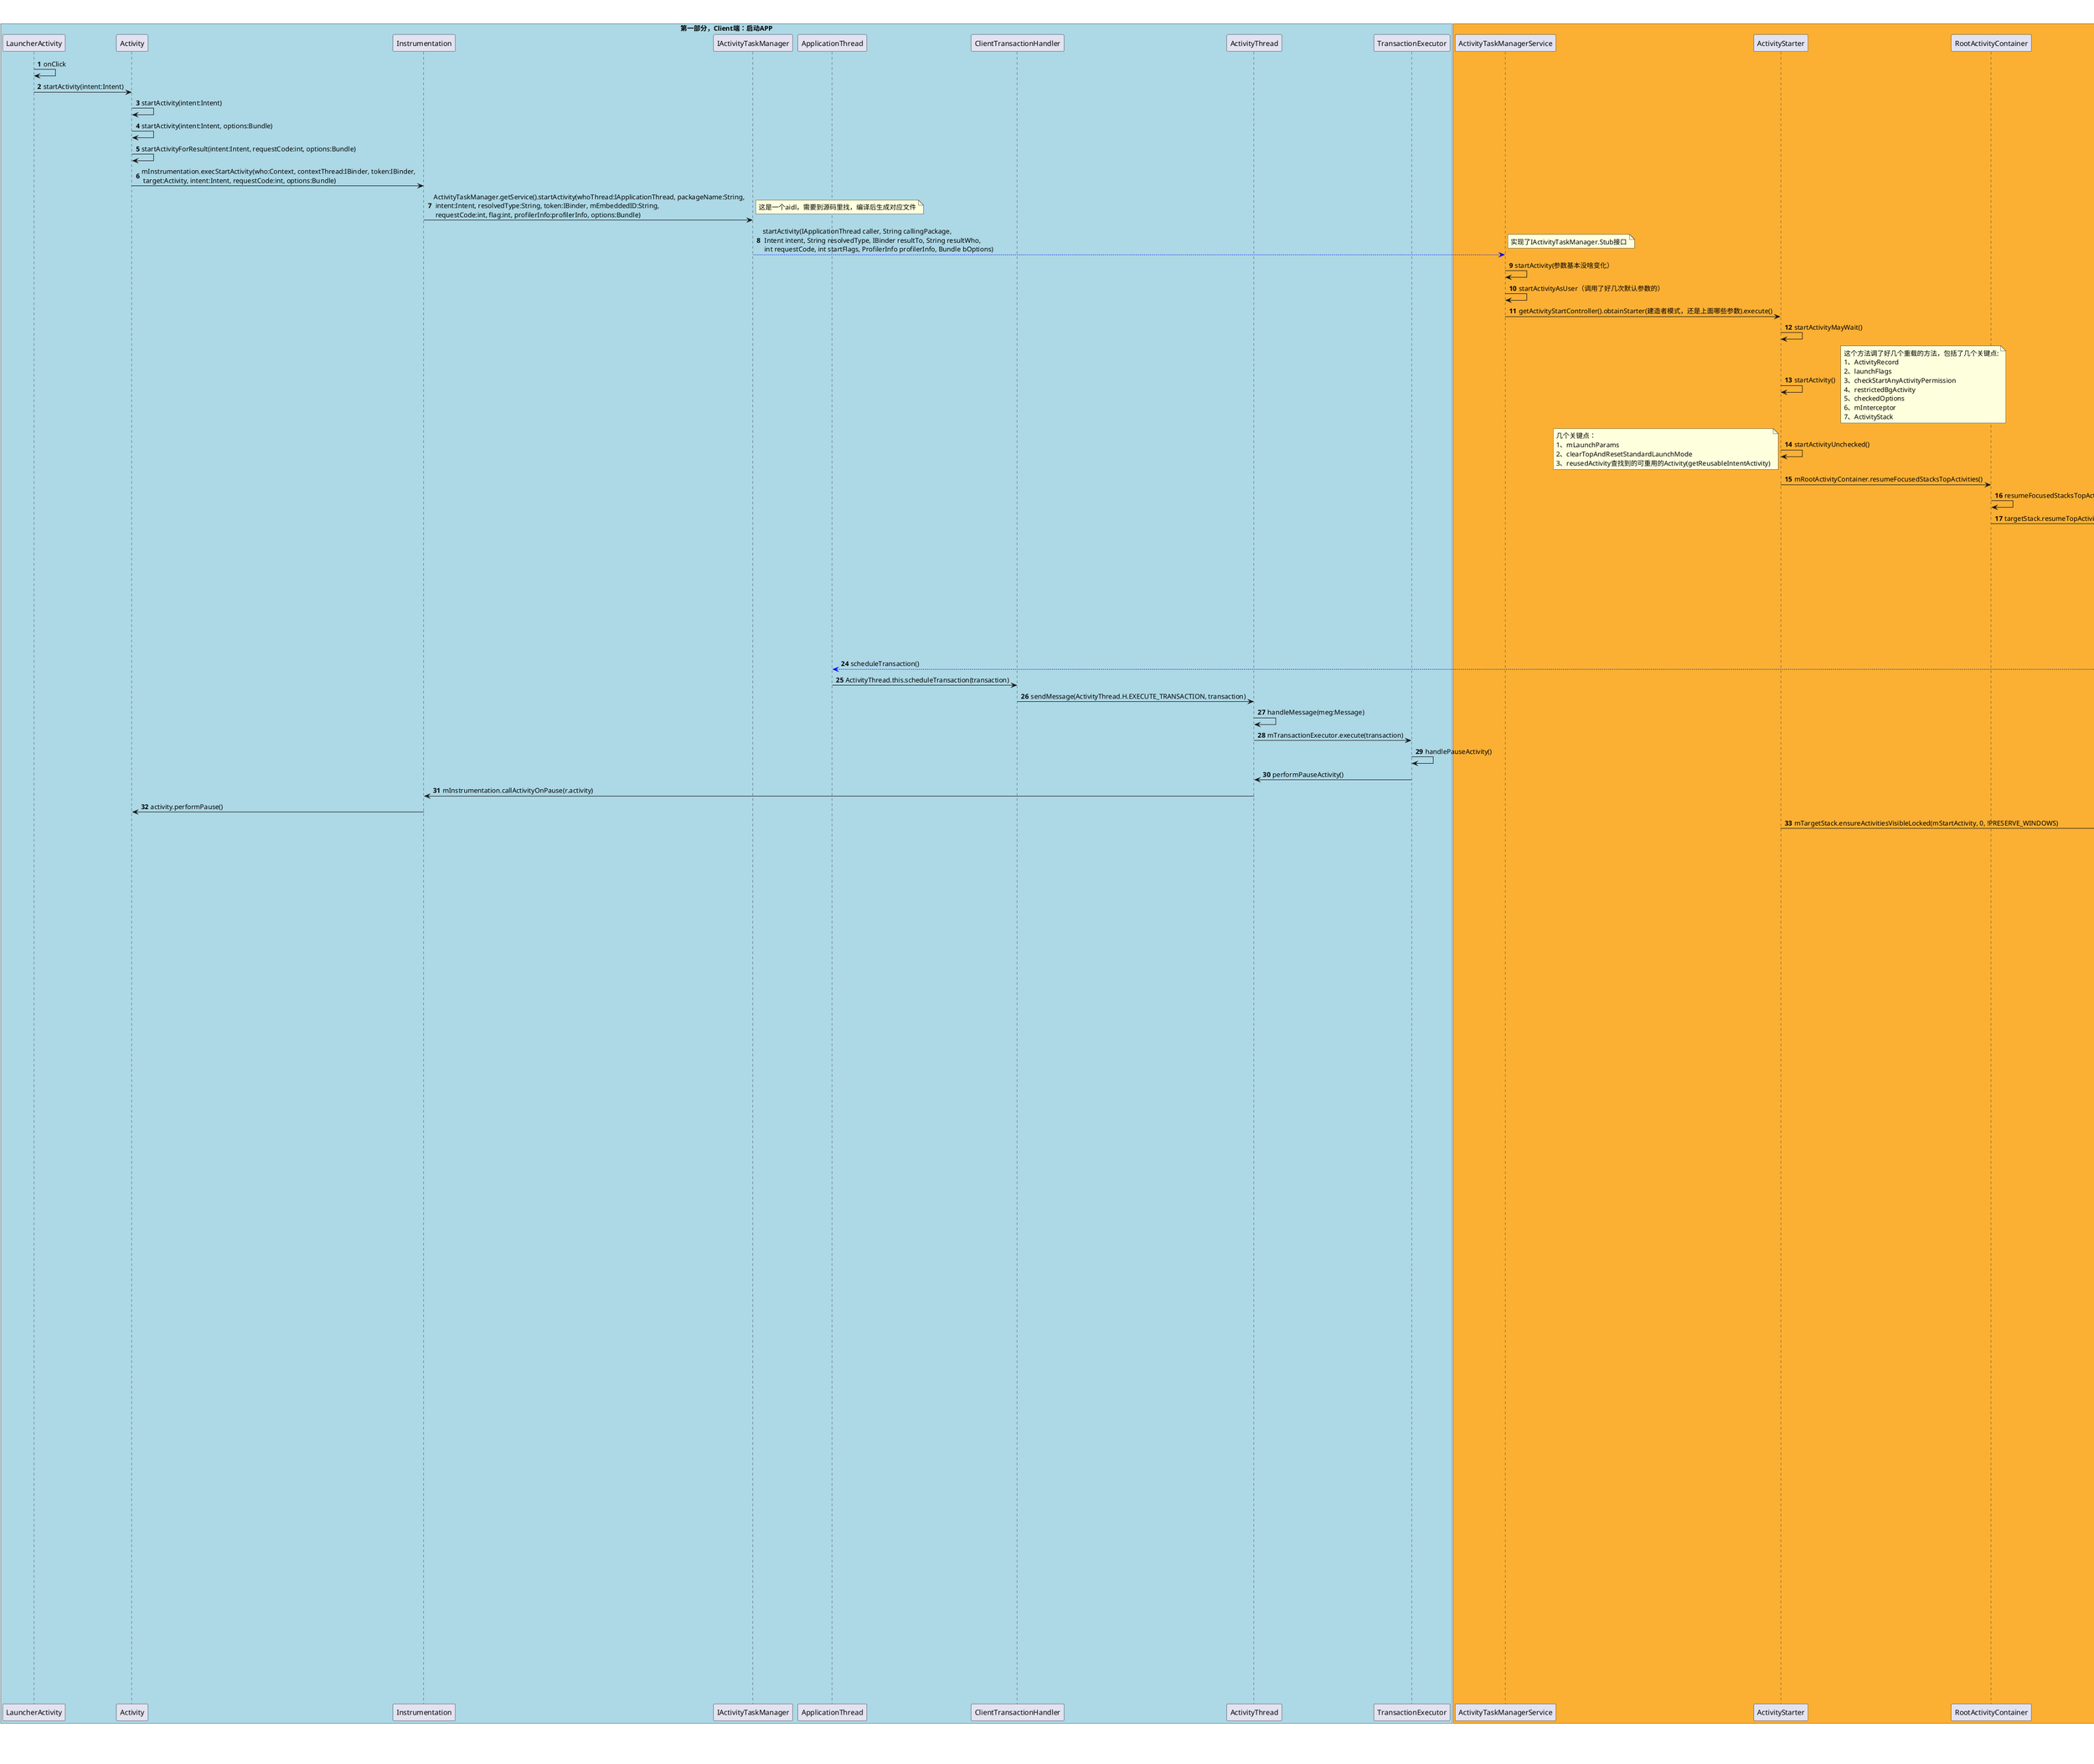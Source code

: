 @startuml
/''
 ' 使用插件PlantUML查看
 ' 如果显示不完整需要修改AndroidStudio的配置：
 ' /Applications/Android\ Studio.app/Contents/bin/studio.vmoptions
 ' 添加：-DPLANTUML_LIMIT_SIZE=24384
 '/
title App的冷启动流程
autonumber
legend right
  作者：星
  github：https://github.com/o0starshine0o
end legend

box "第一部分，Client端：启动APP" #LightBlue
participant LauncherActivity
participant Activity
'' 仪表盘，负责调用Activity和Application生命周期。测试用到这个类比较多.该类用于具体操作某个Activity的功能----单向(oneway)调用AMS以及统计、测量该应用程序的所有开销
participant Instrumentation
'' IInterface接口，抽象出跨进程通信需要实现的功能
participant IActivityTaskManager
'' 实现了IInterface接口，用来实现AMS和ActivityThread之间的交互, 是ActivityThread的内部类
participant ApplicationThread
participant ClientTransactionHandler
'' ActivityThread 运行在UI线程（主线程），App的真正入口, 每个应用程序的入口是该类中的static main()函数， 开启looper循环
participant ActivityThread
participant TransactionExecutor
end box

box "第二部分，Service端：执行各种检查" #fbb034
'' 实现IInterface接口，完成跨进程通信
participant ActivityTaskManagerService
'' 建造者模式， 主要用于用来将Intent和flags转换成activity和相关任务栈
participant ActivityStarter
participant RootActivityContainer
'' Activity在AMS的栈管理，用来记录已经启动的Activity的先后关系，状态信息等。通过ActivityStack决定是否需要启动新的进程
'' 源码中（resumeTopActivityInnerLocked方法）可以看到是先执行上一个Activity的onPause再去执行当前activity的onResume方法
participant ActivityStack
'' ActivityStatck的管理对象，每个Activity在AMS对应的一个ActivityRecord，来记录Activity的状态以及其他信息。可以理解为Activity在服务端的Activity对象的映射
participant ActivityRecord
'' 责所有Activity栈的管理。内部管理了mHomeStack、mFocusedStack和mLastFocusedStack三个Activity栈。
'' 其中，mHomeStack管理的是Launcher相关的Activity栈；mFocusedStack管理的是当前显示在前台Activity的Activity栈；mLastFocusedStack管理的是上一次显示在前台Activity的Activity栈
participant ActivityStackSupervisor
participant ClientLifecycleManager
participant ClientTransaction
'' IInterface接口，抽象出跨进程通信需要实现的功能
participant IApplicationThread
end box

box "第三部分，Client端：开始启动APP了" #7ac143
'' 实现了IInterface接口，用来实现AMS和ActivityThread之间的交互, 是ActivityThread的内部类
participant ApplicationThread as ApplicationThread2
participant ClientTransactionHandler as ClientTransactionHandler2
'' ActivityThread 运行在UI线程（主线程），App的真正入口, 每个应用程序的入口是该类中的static main()函数， 开启looper循环
participant ActivityThread as ActivityThread2
participant TransactionExecutor as TransactionExecutor2
participant LaunchActivityItem
participant Instrumentation as Instrumentation2
'' 通过反射创建了Application和四大组件
participant AppComponentFactory
participant LoadedApk
participant Activity as Activity2
end box

''''''''''''''''''''''''''''''''''''''''''''''''''''''''''''''''''''''''''''''''''''''''''''''''''''


/''
 ' 这一部分主要是Launcher的启动流程，最终调用aidl交给ActivityTaskManagerService
 '/
LauncherActivity-> LauncherActivity: onClick
LauncherActivity -> Activity: startActivity(intent:Intent)
Activity -> Activity: startActivity(intent:Intent)
Activity -> Activity: startActivity(intent:Intent, options:Bundle)
Activity -> Activity: startActivityForResult(intent:Intent, requestCode:int, options:Bundle)
Activity -> Instrumentation: mInstrumentation.execStartActivity(who:Context, contextThread:IBinder, token:IBinder,\n target:Activity, intent:Intent, requestCode:int, options:Bundle)
Instrumentation -> IActivityTaskManager: ActivityTaskManager.getService().startActivity(whoThread:IApplicationThread, packageName:String,\n intent:Intent, resolvedType:String, token:IBinder, mEmbeddedID:String,\n requestCode:int, flag:int, profilerInfo:profilerInfo, options:Bundle)
note right
这是一个aidl，需要到源码里找，编译后生成对应文件
end note
IActivityTaskManager -[#0000FF]-> ActivityTaskManagerService: startActivity(IApplicationThread caller, String callingPackage,\n Intent intent, String resolvedType, IBinder resultTo, String resultWho,\n int requestCode, int startFlags, ProfilerInfo profilerInfo, Bundle bOptions)
note right
实现了IActivityTaskManager.Stub接口
end note

/''
 ' 这一部分主要是Service处理APP启动所需要的各种检查
 '/
ActivityTaskManagerService -> ActivityTaskManagerService: startActivity(参数基本没啥变化）
ActivityTaskManagerService -> ActivityTaskManagerService: startActivityAsUser（调用了好几次默认参数的）
ActivityTaskManagerService -> ActivityStarter: getActivityStartController().obtainStarter(建造者模式，还是上面哪些参数).execute()
ActivityStarter -> ActivityStarter: startActivityMayWait()
ActivityStarter -> ActivityStarter: startActivity()
note right
这个方法调了好几个重载的方法，包括了几个关键点:
1、ActivityRecord
2、launchFlags
3、checkStartAnyActivityPermission
4、restrictedBgActivity
5、checkedOptions
6、mInterceptor
7、ActivityStack
end note
ActivityStarter -> ActivityStarter: startActivityUnchecked()
note left
几个关键点：
1、mLaunchParams
2、clearTopAndResetStandardLaunchMode
3、reusedActivity查找到的可重用的Activity(getReusableIntentActivity)
end note
ActivityStarter -> RootActivityContainer: mRootActivityContainer.resumeFocusedStacksTopActivities()
RootActivityContainer -> RootActivityContainer: resumeFocusedStacksTopActivities(null, null, null)
RootActivityContainer -> ActivityStack: targetStack.resumeTopActivityUncheckedLocked()
ActivityStack -> ActivityStack: resumeTopActivityInnerLocked()
ActivityStack -> ActivityStack: startPausingLocked()
ActivityStack -> ClientLifecycleManager: mService.getLifecycleManager().scheduleTransaction()
ClientLifecycleManager -> ClientLifecycleManager :scheduleTransaction(clientTransaction)
ClientLifecycleManager -> ClientTransaction:transaction.schedule()
ClientTransaction -> IApplicationThread: mClient.scheduleTransaction(this)
note right
IApplicationThread又是一个aidl，这里又要进行IPC了
这里执行的是同步等待
end note
IApplicationThread  -[#0000FF]-> ApplicationThread: scheduleTransaction()
ApplicationThread -> ClientTransactionHandler: ActivityThread.this.scheduleTransaction(transaction)
ClientTransactionHandler -> ActivityThread: sendMessage(ActivityThread.H.EXECUTE_TRANSACTION, transaction)
ActivityThread -> ActivityThread:handleMessage(meg:Message)
ActivityThread -> TransactionExecutor:mTransactionExecutor.execute(transaction)
TransactionExecutor -> TransactionExecutor: handlePauseActivity()
TransactionExecutor -> ActivityThread: performPauseActivity()
ActivityThread -> Instrumentation: mInstrumentation.callActivityOnPause(r.activity)
Instrumentation -> Activity: activity.performPause()


ActivityStarter -> ActivityStack: mTargetStack.ensureActivitiesVisibleLocked(mStartActivity, 0, !PRESERVE_WINDOWS)
ActivityStack -> ActivityRecord: r.makeClientVisible()
ActivityRecord -> ActivityRecord: makeClientVisible()
ActivityRecord --> ActivityStack
ActivityStack -> ActivityRecord: ensureActivitiesVisibleLocked(ActivityRecord starting,\n int configChanges, boolean preserveWindows, boolean notifyClients)
ActivityRecord -> ActivityRecord:r.makeVisibleIfNeeded(ActivityRecord starting, boolean reportToClient)
ActivityRecord -> ActivityStack: resumeTopActivityUncheckedLocked(activeActivity, null)
ActivityStack -> ActivityStack: resumeTopActivityInnerLocked(ActivityRecord prev, ActivityOptions options)
ActivityStack -> ActivityStackSupervisor: mStackSupervisor.startSpecificActivityLocked(next, true, true)
ActivityStackSupervisor -> ActivityStackSupervisor:startSpecificActivityLocked(ActivityRecord r,\n boolean andResume, boolean checkConfig)
ActivityStackSupervisor -> ActivityStackSupervisor:realStartActivityLocked(ActivityRecord r,\n WindowProcessController proc, boolean andResume, boolean checkConfig)
ActivityStackSupervisor -> ClientLifecycleManager: mService.getLifecycleManager().scheduleTransaction(clientTransaction)
ClientLifecycleManager -> ClientTransaction: transaction.schedule()
ClientTransaction -> IApplicationThread: mClient.scheduleTransaction(this)
note right
IApplicationThread又是一个aidl，这里又要进行IPC了
end note
IApplicationThread  -[#0000FF]-> ApplicationThread2: scheduleTransaction()


/''
 ' 这一部分主要是开始启动APP
 '/
ApplicationThread2 -> ClientTransactionHandler2: ActivityThread.this.scheduleTransaction(transaction)
note right
ClientTransactionHandler是个抽象类，ActivityThread继承了这个类
end note
ClientTransactionHandler2 -> ActivityThread2: sendMessage(ActivityThread.H.EXECUTE_TRANSACTION, transaction)
ActivityThread2 -> ActivityThread2:handleMessage(meg:Message)
ActivityThread2 -> TransactionExecutor2:mTransactionExecutor.execute(transaction)
TransactionExecutor2 -> TransactionExecutor2:executeCallbacks(transaction)
TransactionExecutor2 -> LaunchActivityItem: item.execute(mTransactionHandler, token, mPendingActions)
note over LaunchActivityItem
继承了ClientTransactionItem，实现了BaseClientRequest接口的execute方法
end note
note over LaunchActivityItem
这里主要就是Trace.traceBegin和Trace.traceEnd
end note
LaunchActivityItem -> ClientTransactionHandler2:client.handleLaunchActivity(r, pendingActions, null)
ClientTransactionHandler2 -> ActivityThread2: handleLaunchActivity(ActivityClientRecord r,\n PendingTransactionActions pendingActions, Intent customIntent)
ActivityThread2 -> ActivityThread2: performLaunchActivity(r, customIntent)
ActivityThread2 -> Instrumentation2: mInstrumentation.newActivity(cl, component.getClassName(), r.intent)
Instrumentation2 -> AppComponentFactory: getFactory(pkg).instantiateActivity(cl, className, intent)
note over AppComponentFactory
这里额外说明下，这个类很牛X
通过反射的方式构造了Application和4大组件：
Activity，Service，BroadcastReceive, ContentProvider
end note
AppComponentFactory -> AppComponentFactory: instantiateActivity(classLoader, className, intent)
note over AppComponentFactory
(Activity) cl.loadClass(className).newInstance()
通过反射的方式构造了一个Activity实例,并强制类型转换
end note
AppComponentFactory -> Instrumentation2: 这里返回了Activity实例
Instrumentation2 -> ActivityThread2: 这里返回了Activity实例
ActivityThread2 -> LoadedApk: r.packageInfo.makeApplication(false, mInstrumentation)
LoadedApk -> Instrumentation2: mActivityThread.mInstrumentation.newApplication(cl, appClass, appContext)
Instrumentation2 -> AppComponentFactory:getFactory(context.getPackageName()).instantiateApplication(cl, className)
AppComponentFactory -> AppComponentFactory:instantiateApplication(ClassLoader cl,  String className)
note over AppComponentFactory
(Application) cl.loadClass(className).newInstance()
通过反射的方式构造了一个Activity实例,并强制类型转换
end note
AppComponentFactory -> Instrumentation2: 这里返回Application实例
Instrumentation2 -> ActivityThread2: 这里返回Application实例
note over ActivityThread2
这里需要注意的是Activity是优先于Application创建出来的
end note
ActivityThread2 -> Instrumentation2: mInstrumentation.callActivityOnCreate(activity, r.state, r.persistentState)
Instrumentation2 -> Activity2: activity.performCreate(icicle)
Activity2 -> Activity2: onCreate(icicle, persistentState)

@enduml